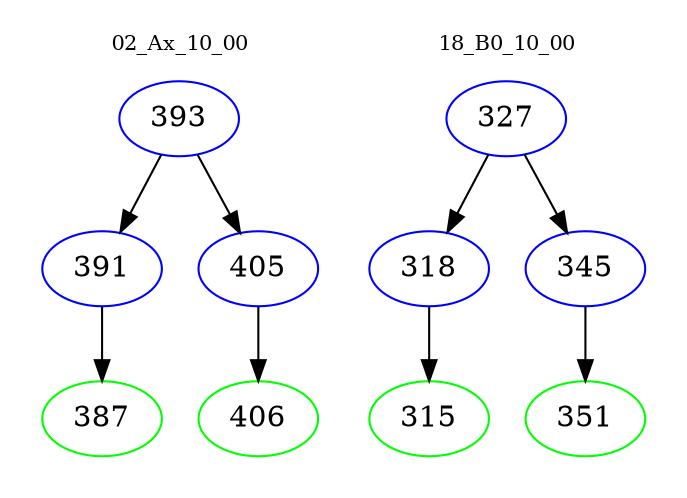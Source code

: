 digraph{
subgraph cluster_0 {
color = white
label = "02_Ax_10_00";
fontsize=10;
T0_393 [label="393", color="blue"]
T0_393 -> T0_391 [color="black"]
T0_391 [label="391", color="blue"]
T0_391 -> T0_387 [color="black"]
T0_387 [label="387", color="green"]
T0_393 -> T0_405 [color="black"]
T0_405 [label="405", color="blue"]
T0_405 -> T0_406 [color="black"]
T0_406 [label="406", color="green"]
}
subgraph cluster_1 {
color = white
label = "18_B0_10_00";
fontsize=10;
T1_327 [label="327", color="blue"]
T1_327 -> T1_318 [color="black"]
T1_318 [label="318", color="blue"]
T1_318 -> T1_315 [color="black"]
T1_315 [label="315", color="green"]
T1_327 -> T1_345 [color="black"]
T1_345 [label="345", color="blue"]
T1_345 -> T1_351 [color="black"]
T1_351 [label="351", color="green"]
}
}
